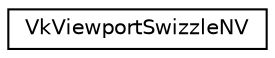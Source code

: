 digraph "Graphical Class Hierarchy"
{
 // LATEX_PDF_SIZE
  edge [fontname="Helvetica",fontsize="10",labelfontname="Helvetica",labelfontsize="10"];
  node [fontname="Helvetica",fontsize="10",shape=record];
  rankdir="LR";
  Node0 [label="VkViewportSwizzleNV",height=0.2,width=0.4,color="black", fillcolor="white", style="filled",URL="$db/d54/structVkViewportSwizzleNV.html",tooltip=" "];
}
